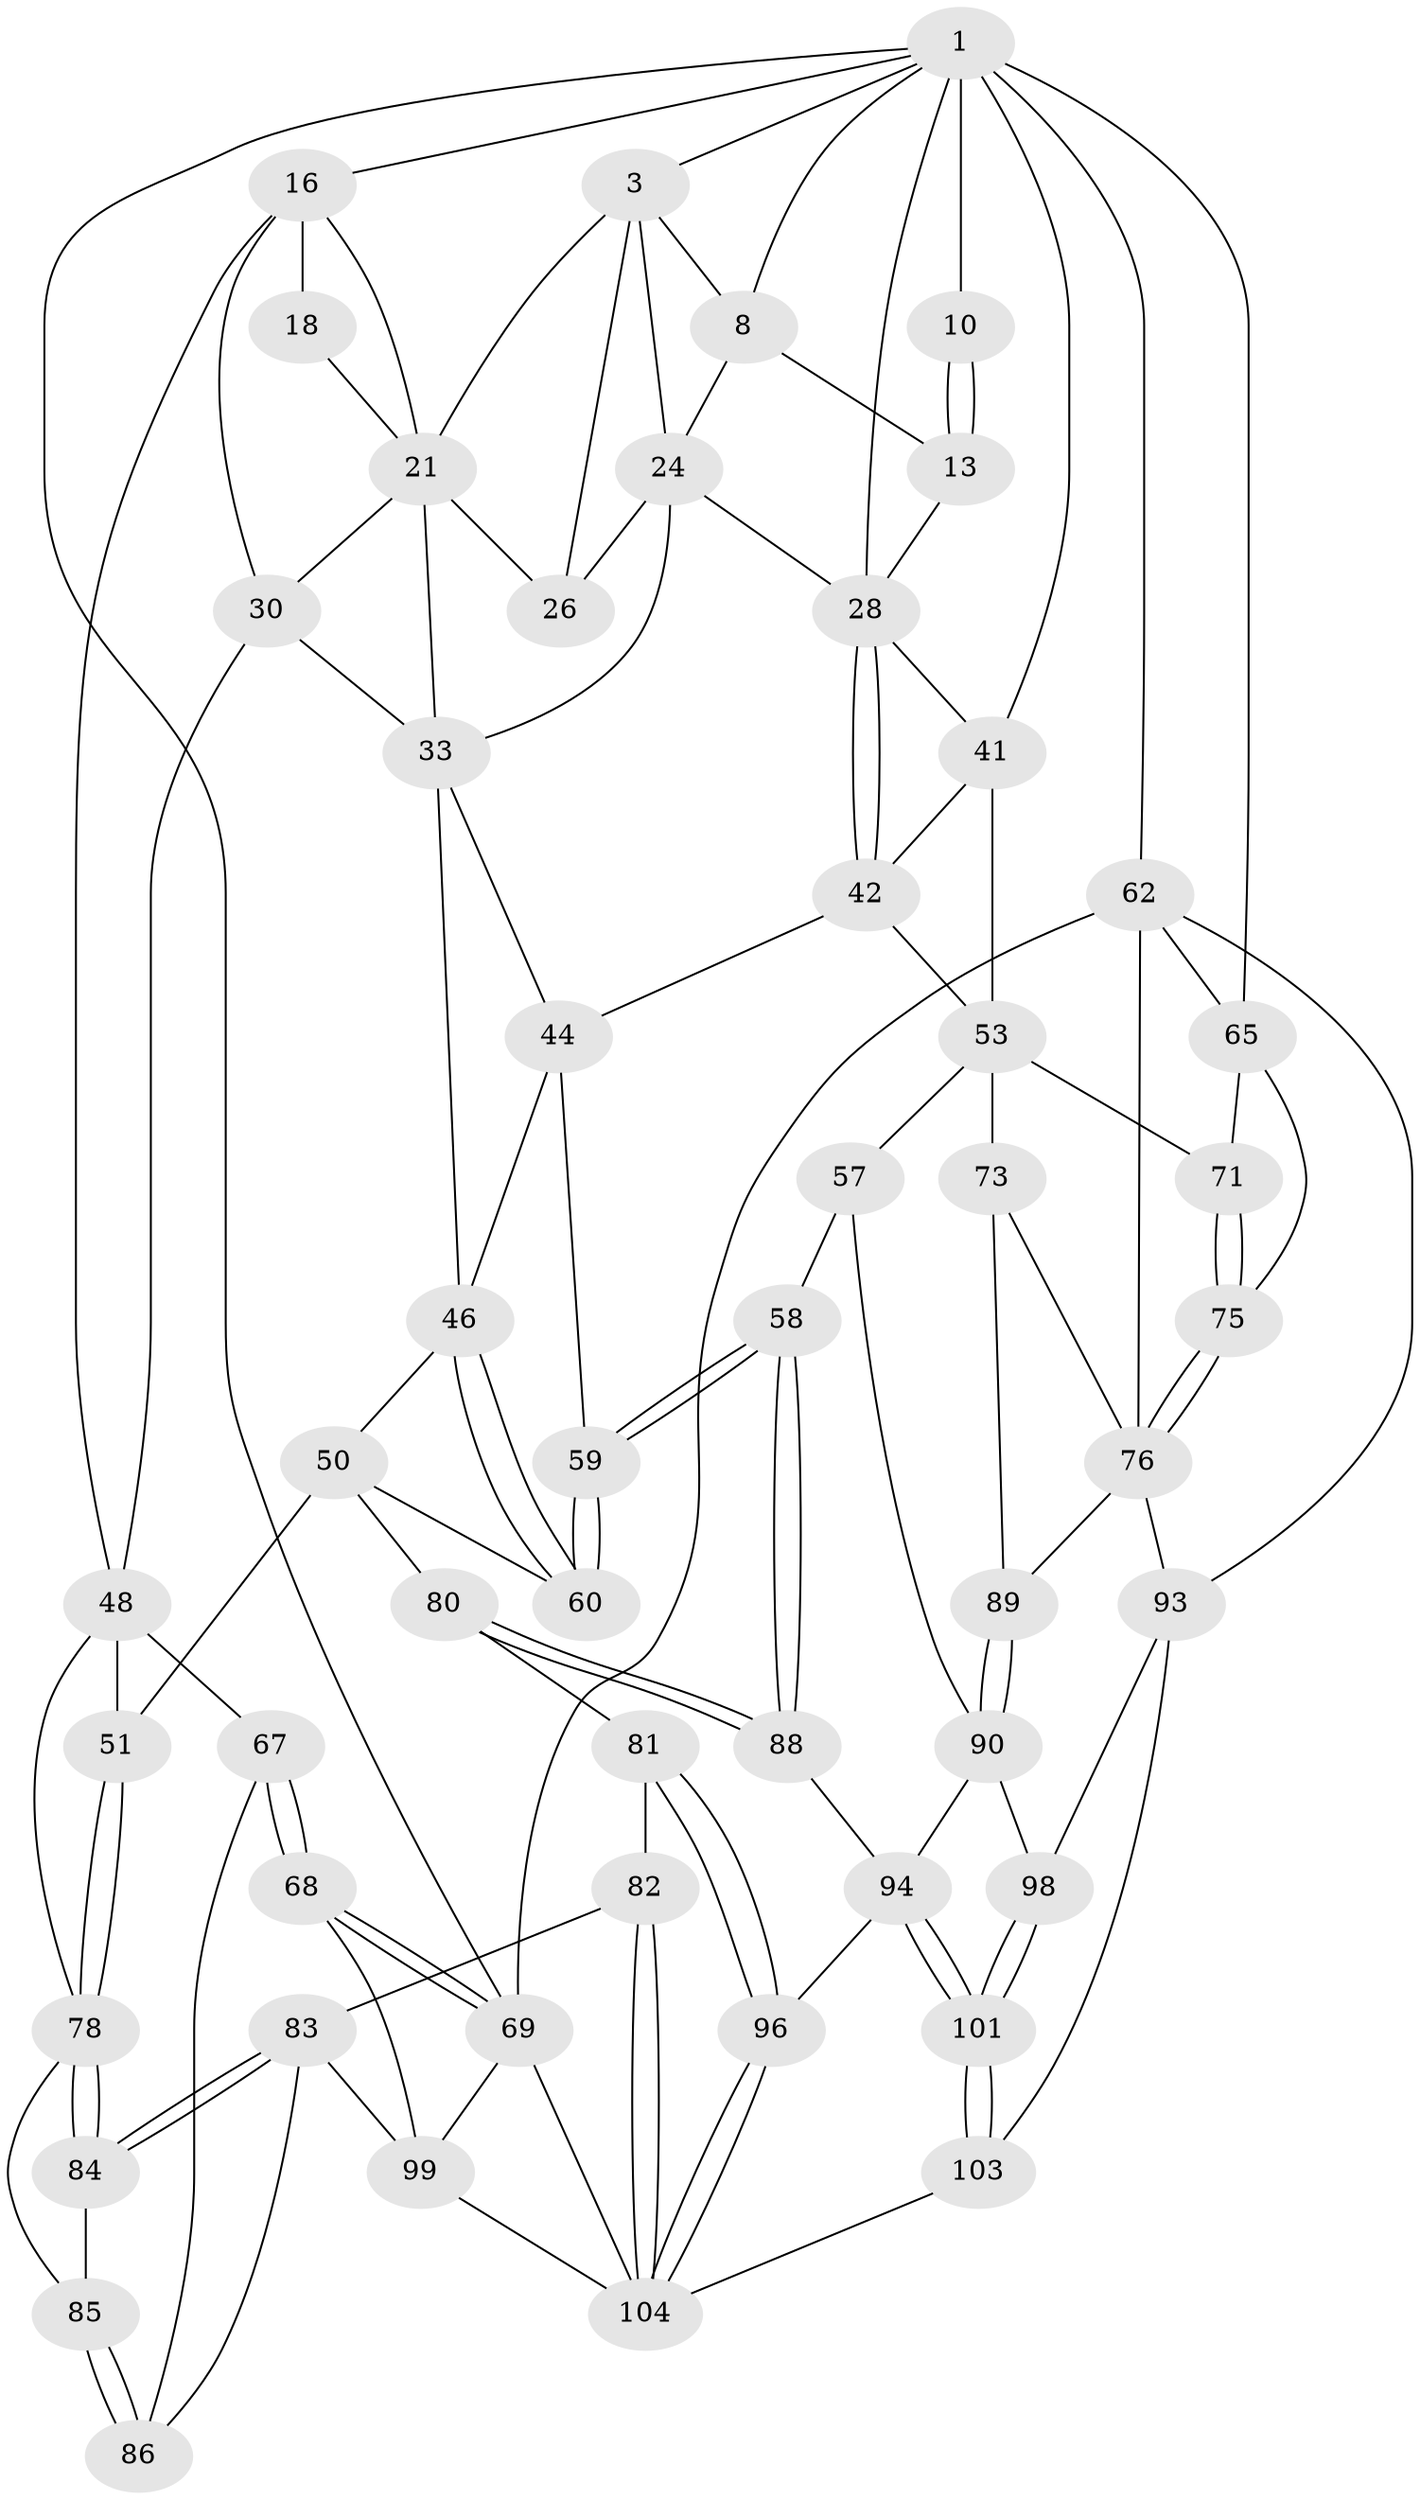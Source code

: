 // original degree distribution, {3: 0.028037383177570093, 6: 0.24299065420560748, 4: 0.2523364485981308, 5: 0.4766355140186916}
// Generated by graph-tools (version 1.1) at 2025/28/03/15/25 16:28:00]
// undirected, 53 vertices, 123 edges
graph export_dot {
graph [start="1"]
  node [color=gray90,style=filled];
  1 [pos="+0.8484751147353606+0",super="+2+9+6"];
  3 [pos="+0.2456556573485864+0",super="+4"];
  8 [pos="+0.6758088463794496+0.13692685708353536",super="+15"];
  10 [pos="+1+0.23880106483749197",super="+11"];
  13 [pos="+0.8307863492628963+0.16404875060865756",super="+14"];
  16 [pos="+0+0.38144038016543674",super="+17+31"];
  18 [pos="+0.2182970784488582+0"];
  21 [pos="+0.2674892243582061+0.24214839030572186",super="+32+22"];
  24 [pos="+0.4421891418404439+0",super="+25"];
  26 [pos="+0.4072204198769575+0.244714341619653",super="+36"];
  28 [pos="+0.673353760132241+0.2559359596613171",super="+29"];
  30 [pos="+0.09776806478385369+0.39469318856283175",super="+35"];
  33 [pos="+0.29779895295121156+0.36688842235947666",super="+40+34"];
  41 [pos="+0.8165414534377098+0.49582140577967326",super="+52"];
  42 [pos="+0.6725101997108134+0.3840990395114564",super="+43"];
  44 [pos="+0.4709129152976165+0.48042914886270804",super="+45"];
  46 [pos="+0.35268218155462383+0.5499805995027393",super="+47"];
  48 [pos="+0.14471313445488493+0.6282797722650424",super="+49"];
  50 [pos="+0.19486465590817612+0.6597301621215873",super="+61"];
  51 [pos="+0.16314509871199034+0.6590123910007781"];
  53 [pos="+0.8266358437849857+0.5888219858129686",super="+72+54"];
  57 [pos="+0.5763433548304218+0.738085726894162"];
  58 [pos="+0.4926910545439841+0.7572694499297352"];
  59 [pos="+0.4639666740577304+0.7316734811710321"];
  60 [pos="+0.35756366332961775+0.6655321910632735"];
  62 [pos="+1+1",super="+63"];
  65 [pos="+1+0.6184522780802582",super="+70"];
  67 [pos="+0+0.6818060596126925"];
  68 [pos="+0+0.9208678064399095"];
  69 [pos="+0+1",super="+107"];
  71 [pos="+0.8939517562148815+0.6925064798138912"];
  73 [pos="+0.8534157284679946+0.7987428690113332",super="+74"];
  75 [pos="+0.9266361839866618+0.7721109290116902"];
  76 [pos="+0.9203759422137502+0.7995137840933593",super="+77"];
  78 [pos="+0.14872135583535664+0.6755014779064326",super="+79"];
  80 [pos="+0.25765663201824995+0.80213066489706"];
  81 [pos="+0.2419812696480262+0.8267061907274809"];
  82 [pos="+0.1418191901313595+0.8734769909296697"];
  83 [pos="+0.13813532313452972+0.8742696064624336",super="+87"];
  84 [pos="+0.12971543306747008+0.7242902381706927"];
  85 [pos="+0.05269186580045139+0.7283557619207562"];
  86 [pos="+0.0005741401514893742+0.7519059749418605"];
  88 [pos="+0.46116196982664825+0.8103463062503822"];
  89 [pos="+0.7486913754220529+0.8651310462746747"];
  90 [pos="+0.743384108003303+0.8812503214050385",super="+91"];
  93 [pos="+0.8656761706639955+0.9185443463383799",super="+97"];
  94 [pos="+0.6222167249591228+0.9585821306394283",super="+95"];
  96 [pos="+0.3993294373818433+0.9635218185898624"];
  98 [pos="+0.7632306449309509+0.9283683663517109"];
  99 [pos="+0.13465358798412558+0.878034992889202",super="+100"];
  101 [pos="+0.6402319599686596+1"];
  103 [pos="+0.6449306915523517+1"];
  104 [pos="+0.3839050431746817+1",super="+105"];
  1 -- 16;
  1 -- 3;
  1 -- 69;
  1 -- 65;
  1 -- 41;
  1 -- 10 [weight=3];
  1 -- 62;
  1 -- 8;
  1 -- 28;
  3 -- 21;
  3 -- 8;
  3 -- 24;
  3 -- 26;
  8 -- 24;
  8 -- 13;
  10 -- 13 [weight=2];
  10 -- 13;
  13 -- 28;
  16 -- 18;
  16 -- 30;
  16 -- 48;
  16 -- 21;
  18 -- 21;
  21 -- 33;
  21 -- 26;
  21 -- 30;
  24 -- 26 [weight=2];
  24 -- 28;
  24 -- 33;
  28 -- 42;
  28 -- 42;
  28 -- 41;
  30 -- 48;
  30 -- 33;
  33 -- 44;
  33 -- 46;
  41 -- 42;
  41 -- 53;
  42 -- 44;
  42 -- 53;
  44 -- 59;
  44 -- 46;
  46 -- 60;
  46 -- 60;
  46 -- 50;
  48 -- 51;
  48 -- 67;
  48 -- 78;
  50 -- 51;
  50 -- 80;
  50 -- 60;
  51 -- 78;
  51 -- 78;
  53 -- 73 [weight=2];
  53 -- 71;
  53 -- 57;
  57 -- 58;
  57 -- 90;
  58 -- 59;
  58 -- 59;
  58 -- 88;
  58 -- 88;
  59 -- 60;
  59 -- 60;
  62 -- 69;
  62 -- 65;
  62 -- 76;
  62 -- 93 [weight=2];
  65 -- 75;
  65 -- 71;
  67 -- 68;
  67 -- 68;
  67 -- 86;
  68 -- 69;
  68 -- 69;
  68 -- 99;
  69 -- 104;
  69 -- 99;
  71 -- 75;
  71 -- 75;
  73 -- 76;
  73 -- 89;
  75 -- 76;
  75 -- 76;
  76 -- 89;
  76 -- 93;
  78 -- 84;
  78 -- 84;
  78 -- 85;
  80 -- 81;
  80 -- 88;
  80 -- 88;
  81 -- 82;
  81 -- 96;
  81 -- 96;
  82 -- 83;
  82 -- 104;
  82 -- 104;
  83 -- 84;
  83 -- 84;
  83 -- 99;
  83 -- 86;
  84 -- 85;
  85 -- 86;
  85 -- 86;
  88 -- 94;
  89 -- 90;
  89 -- 90;
  90 -- 98;
  90 -- 94;
  93 -- 98;
  93 -- 103;
  94 -- 101;
  94 -- 101;
  94 -- 96;
  96 -- 104;
  96 -- 104;
  98 -- 101;
  98 -- 101;
  99 -- 104;
  101 -- 103;
  101 -- 103;
  103 -- 104;
}
